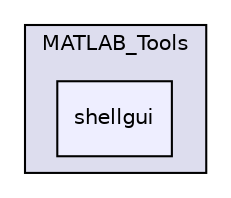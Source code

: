 digraph "libs/SuiteSparse/MATLAB_Tools/shellgui" {
  compound=true
  node [ fontsize="10", fontname="Helvetica"];
  edge [ labelfontsize="10", labelfontname="Helvetica"];
  subgraph clusterdir_0e1e4a5b9440aa22d8a417c9c4950190 {
    graph [ bgcolor="#ddddee", pencolor="black", label="MATLAB_Tools" fontname="Helvetica", fontsize="10", URL="dir_0e1e4a5b9440aa22d8a417c9c4950190.html"]
  dir_06aee354fcccb6fd35e72e8aad78e4a0 [shape=box, label="shellgui", style="filled", fillcolor="#eeeeff", pencolor="black", URL="dir_06aee354fcccb6fd35e72e8aad78e4a0.html"];
  }
}
